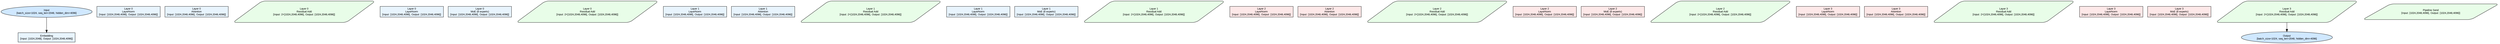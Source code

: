 digraph baseline_pp2_dag {
	graph [bb="0,0,9364.2,160.43",
		bgcolor=white,
		fontname=Arial,
		fontsize=12,
		rankdir=TB
	];
	node [fontname=Arial,
		fontsize=10,
		label="\N"
	];
	subgraph stage0 {
		graph [label="Stage 0: GPUs 0-3, Layers 0-1"];
		s0_embedding	[fillcolor="#E8F4FD",
			height=0.5,
			label="Embedding\n[Input: [1024,2048], Output: [1024,2048,4096]]",
			pos="173.95,21.213",
			shape=rectangle,
			style=filled,
			width=3.0278];
		s0_layer0_norm1	[fillcolor="#E8F4FD",
			height=0.56944,
			label="Layer 0\nLayerNorm\n[Input: [1024,2048,4096], Output: [1024,2048,4096]]",
			pos="486.95,119.43",
			shape=rectangle,
			style=filled,
			width=3.3611];
		s0_layer0_attn	[fillcolor="#E8F4FD",
			height=0.56944,
			label="Layer 0\nAttention\n[Input: [1024,2048,4096], Output: [1024,2048,4096]]",
			pos="746.95,119.43",
			shape=rectangle,
			style=filled,
			width=3.3611];
		s0_layer0_residual1	[fillcolor="#E8FDE8",
			height=1.1389,
			label="Layer 0\nResidual Add\n[Input: 2×[1024,2048,4096], Output: [1024,2048,4096]]",
			pos="1147.9,119.43",
			shape=parallelogram,
			style="filled,rounded",
			width=7.2861];
		s0_layer0_norm2	[fillcolor="#E8F4FD",
			height=0.56944,
			label="Layer 0\nLayerNorm\n[Input: [1024,2048,4096], Output: [1024,2048,4096]]",
			pos="1548.9,119.43",
			shape=rectangle,
			style=filled,
			width=3.3611];
		s0_layer0_moe	[fillcolor="#E8F4FD",
			height=0.56944,
			label="Layer 0\nMoE (8 experts)\n[Input: [1024,2048,4096], Output: [1024,2048,4096]]",
			pos="1808.9,119.43",
			shape=rectangle,
			style=filled,
			width=3.3611];
		s0_layer0_residual2	[fillcolor="#E8FDE8",
			height=1.1389,
			label="Layer 0\nResidual Add\n[Input: 2×[1024,2048,4096], Output: [1024,2048,4096]]",
			pos="2209.9,119.43",
			shape=parallelogram,
			style="filled,rounded",
			width=7.2861];
		s0_layer1_norm1	[fillcolor="#E8F4FD",
			height=0.56944,
			label="Layer 1\nLayerNorm\n[Input: [1024,2048,4096], Output: [1024,2048,4096]]",
			pos="2610.9,119.43",
			shape=rectangle,
			style=filled,
			width=3.3611];
		s0_layer1_attn	[fillcolor="#E8F4FD",
			height=0.56944,
			label="Layer 1\nAttention\n[Input: [1024,2048,4096], Output: [1024,2048,4096]]",
			pos="2870.9,119.43",
			shape=rectangle,
			style=filled,
			width=3.3611];
		s0_layer1_residual1	[fillcolor="#E8FDE8",
			height=1.1389,
			label="Layer 1\nResidual Add\n[Input: 2×[1024,2048,4096], Output: [1024,2048,4096]]",
			pos="3271.9,119.43",
			shape=parallelogram,
			style="filled,rounded",
			width=7.2861];
		s0_layer1_norm2	[fillcolor="#E8F4FD",
			height=0.56944,
			label="Layer 1\nLayerNorm\n[Input: [1024,2048,4096], Output: [1024,2048,4096]]",
			pos="3672.9,119.43",
			shape=rectangle,
			style=filled,
			width=3.3611];
		s0_layer1_moe	[fillcolor="#E8F4FD",
			height=0.56944,
			label="Layer 1\nMoE (8 experts)\n[Input: [1024,2048,4096], Output: [1024,2048,4096]]",
			pos="3932.9,119.43",
			shape=rectangle,
			style=filled,
			width=3.3611];
		s0_layer1_residual2	[fillcolor="#E8FDE8",
			height=1.1389,
			label="Layer 1\nResidual Add\n[Input: 2×[1024,2048,4096], Output: [1024,2048,4096]]",
			pos="4333.9,119.43",
			shape=parallelogram,
			style="filled,rounded",
			width=7.2861];
	}
	subgraph stage1 {
		graph [label="Stage 1: GPUs 4-7, Layers 2-3"];
		s1_layer2_norm1	[fillcolor="#FDE8E8",
			height=0.56944,
			label="Layer 2\nLayerNorm\n[Input: [1024,2048,4096], Output: [1024,2048,4096]]",
			pos="5254.9,119.43",
			shape=rectangle,
			style=filled,
			width=3.3611];
		s1_layer2_attn	[fillcolor="#FDE8E8",
			height=0.56944,
			label="Layer 2\nAttention\n[Input: [1024,2048,4096], Output: [1024,2048,4096]]",
			pos="5514.9,119.43",
			shape=rectangle,
			style=filled,
			width=3.3611];
		s1_layer2_residual1	[fillcolor="#E8FDE8",
			height=1.1389,
			label="Layer 2\nResidual Add\n[Input: 2×[1024,2048,4096], Output: [1024,2048,4096]]",
			pos="5915.9,119.43",
			shape=parallelogram,
			style="filled,rounded",
			width=7.2861];
		s1_layer2_norm2	[fillcolor="#FDE8E8",
			height=0.56944,
			label="Layer 2\nLayerNorm\n[Input: [1024,2048,4096], Output: [1024,2048,4096]]",
			pos="6316.9,119.43",
			shape=rectangle,
			style=filled,
			width=3.3611];
		s1_layer2_moe	[fillcolor="#FDE8E8",
			height=0.56944,
			label="Layer 2\nMoE (8 experts)\n[Input: [1024,2048,4096], Output: [1024,2048,4096]]",
			pos="6576.9,119.43",
			shape=rectangle,
			style=filled,
			width=3.3611];
		s1_layer2_residual2	[fillcolor="#E8FDE8",
			height=1.1389,
			label="Layer 2\nResidual Add\n[Input: 2×[1024,2048,4096], Output: [1024,2048,4096]]",
			pos="6977.9,119.43",
			shape=parallelogram,
			style="filled,rounded",
			width=7.2861];
		s1_layer3_norm1	[fillcolor="#FDE8E8",
			height=0.56944,
			label="Layer 3\nLayerNorm\n[Input: [1024,2048,4096], Output: [1024,2048,4096]]",
			pos="7378.9,119.43",
			shape=rectangle,
			style=filled,
			width=3.3611];
		s1_layer3_attn	[fillcolor="#FDE8E8",
			height=0.56944,
			label="Layer 3\nAttention\n[Input: [1024,2048,4096], Output: [1024,2048,4096]]",
			pos="7638.9,119.43",
			shape=rectangle,
			style=filled,
			width=3.3611];
		s1_layer3_residual1	[fillcolor="#E8FDE8",
			height=1.1389,
			label="Layer 3\nResidual Add\n[Input: 2×[1024,2048,4096], Output: [1024,2048,4096]]",
			pos="8039.9,119.43",
			shape=parallelogram,
			style="filled,rounded",
			width=7.2861];
		s1_layer3_norm2	[fillcolor="#FDE8E8",
			height=0.56944,
			label="Layer 3\nLayerNorm\n[Input: [1024,2048,4096], Output: [1024,2048,4096]]",
			pos="8440.9,119.43",
			shape=rectangle,
			style=filled,
			width=3.3611];
		s1_layer3_moe	[fillcolor="#FDE8E8",
			height=0.56944,
			label="Layer 3\nMoE (8 experts)\n[Input: [1024,2048,4096], Output: [1024,2048,4096]]",
			pos="8700.9,119.43",
			shape=rectangle,
			style=filled,
			width=3.3611];
		s1_layer3_residual2	[fillcolor="#E8FDE8",
			height=1.1389,
			label="Layer 3\nResidual Add\n[Input: 2×[1024,2048,4096], Output: [1024,2048,4096]]",
			pos="9101.9,119.43",
			shape=parallelogram,
			style="filled,rounded",
			width=7.2861];
	}
	input	[fillcolor="#D0E8FF",
		height=0.58926,
		label="Input\n[batch_size=1024, seq_len=2048, hidden_dim=4096]",
		pos="173.95,119.43",
		shape=ellipse,
		style=filled,
		width=4.8319];
	input -> s0_embedding	[pos="e,173.95,39.373 173.95,98.022 173.95,83.859 173.95,64.837 173.95,49.391"];
	pipeline_send	[fillcolor="#E8FDE8",
		height=0.83333,
		label="Pipeline Send\n[Input: [1024,2048,4096], Output: [1024,2048,4096]]",
		pos="4864.9,119.43",
		shape=parallelogram,
		style="filled,rounded",
		width=6.9693];
	output	[fillcolor="#D0E8FF",
		height=0.58926,
		label="Output\n[batch_size=1024, seq_len=2048, hidden_dim=4096]",
		pos="9101.9,21.213",
		shape=ellipse,
		style=filled,
		width=4.8319];
	s1_layer3_residual2 -> output	[pos="e,9101.9,42.614 9101.9,78.181 9101.9,69.659 9101.9,60.8 9101.9,52.711"];
}
